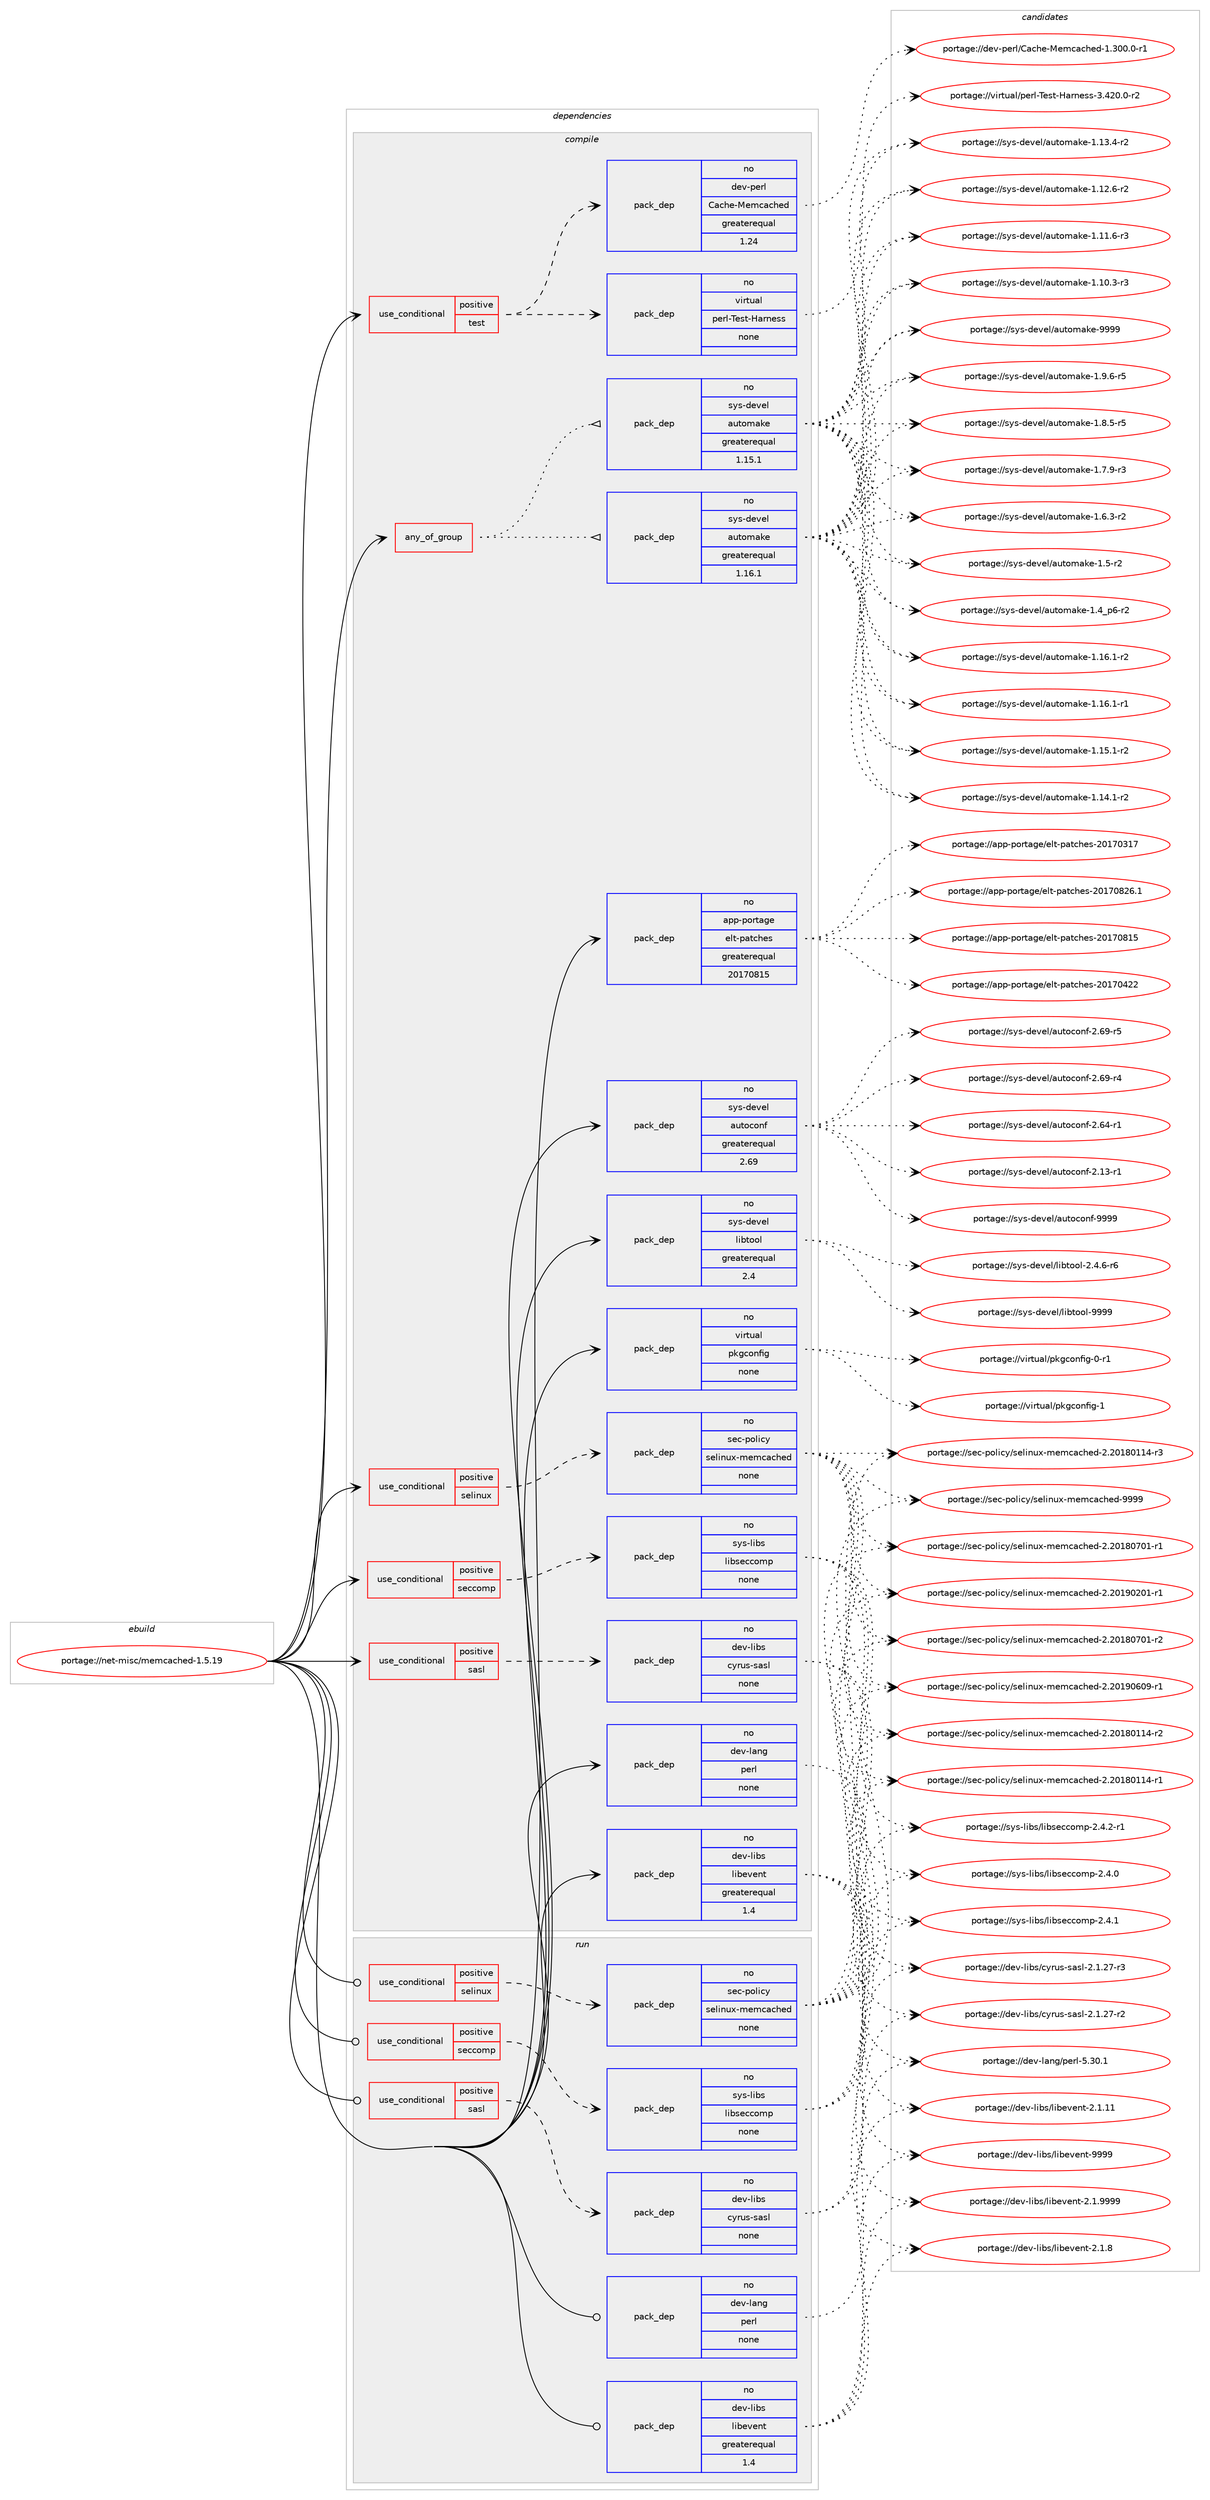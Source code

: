 digraph prolog {

# *************
# Graph options
# *************

newrank=true;
concentrate=true;
compound=true;
graph [rankdir=LR,fontname=Helvetica,fontsize=10,ranksep=1.5];#, ranksep=2.5, nodesep=0.2];
edge  [arrowhead=vee];
node  [fontname=Helvetica,fontsize=10];

# **********
# The ebuild
# **********

subgraph cluster_leftcol {
color=gray;
rank=same;
label=<<i>ebuild</i>>;
id [label="portage://net-misc/memcached-1.5.19", color=red, width=4, href="../net-misc/memcached-1.5.19.svg"];
}

# ****************
# The dependencies
# ****************

subgraph cluster_midcol {
color=gray;
label=<<i>dependencies</i>>;
subgraph cluster_compile {
fillcolor="#eeeeee";
style=filled;
label=<<i>compile</i>>;
subgraph any1880 {
dependency113198 [label=<<TABLE BORDER="0" CELLBORDER="1" CELLSPACING="0" CELLPADDING="4"><TR><TD CELLPADDING="10">any_of_group</TD></TR></TABLE>>, shape=none, color=red];subgraph pack88313 {
dependency113199 [label=<<TABLE BORDER="0" CELLBORDER="1" CELLSPACING="0" CELLPADDING="4" WIDTH="220"><TR><TD ROWSPAN="6" CELLPADDING="30">pack_dep</TD></TR><TR><TD WIDTH="110">no</TD></TR><TR><TD>sys-devel</TD></TR><TR><TD>automake</TD></TR><TR><TD>greaterequal</TD></TR><TR><TD>1.16.1</TD></TR></TABLE>>, shape=none, color=blue];
}
dependency113198:e -> dependency113199:w [weight=20,style="dotted",arrowhead="oinv"];
subgraph pack88314 {
dependency113200 [label=<<TABLE BORDER="0" CELLBORDER="1" CELLSPACING="0" CELLPADDING="4" WIDTH="220"><TR><TD ROWSPAN="6" CELLPADDING="30">pack_dep</TD></TR><TR><TD WIDTH="110">no</TD></TR><TR><TD>sys-devel</TD></TR><TR><TD>automake</TD></TR><TR><TD>greaterequal</TD></TR><TR><TD>1.15.1</TD></TR></TABLE>>, shape=none, color=blue];
}
dependency113198:e -> dependency113200:w [weight=20,style="dotted",arrowhead="oinv"];
}
id:e -> dependency113198:w [weight=20,style="solid",arrowhead="vee"];
subgraph cond22890 {
dependency113201 [label=<<TABLE BORDER="0" CELLBORDER="1" CELLSPACING="0" CELLPADDING="4"><TR><TD ROWSPAN="3" CELLPADDING="10">use_conditional</TD></TR><TR><TD>positive</TD></TR><TR><TD>sasl</TD></TR></TABLE>>, shape=none, color=red];
subgraph pack88315 {
dependency113202 [label=<<TABLE BORDER="0" CELLBORDER="1" CELLSPACING="0" CELLPADDING="4" WIDTH="220"><TR><TD ROWSPAN="6" CELLPADDING="30">pack_dep</TD></TR><TR><TD WIDTH="110">no</TD></TR><TR><TD>dev-libs</TD></TR><TR><TD>cyrus-sasl</TD></TR><TR><TD>none</TD></TR><TR><TD></TD></TR></TABLE>>, shape=none, color=blue];
}
dependency113201:e -> dependency113202:w [weight=20,style="dashed",arrowhead="vee"];
}
id:e -> dependency113201:w [weight=20,style="solid",arrowhead="vee"];
subgraph cond22891 {
dependency113203 [label=<<TABLE BORDER="0" CELLBORDER="1" CELLSPACING="0" CELLPADDING="4"><TR><TD ROWSPAN="3" CELLPADDING="10">use_conditional</TD></TR><TR><TD>positive</TD></TR><TR><TD>seccomp</TD></TR></TABLE>>, shape=none, color=red];
subgraph pack88316 {
dependency113204 [label=<<TABLE BORDER="0" CELLBORDER="1" CELLSPACING="0" CELLPADDING="4" WIDTH="220"><TR><TD ROWSPAN="6" CELLPADDING="30">pack_dep</TD></TR><TR><TD WIDTH="110">no</TD></TR><TR><TD>sys-libs</TD></TR><TR><TD>libseccomp</TD></TR><TR><TD>none</TD></TR><TR><TD></TD></TR></TABLE>>, shape=none, color=blue];
}
dependency113203:e -> dependency113204:w [weight=20,style="dashed",arrowhead="vee"];
}
id:e -> dependency113203:w [weight=20,style="solid",arrowhead="vee"];
subgraph cond22892 {
dependency113205 [label=<<TABLE BORDER="0" CELLBORDER="1" CELLSPACING="0" CELLPADDING="4"><TR><TD ROWSPAN="3" CELLPADDING="10">use_conditional</TD></TR><TR><TD>positive</TD></TR><TR><TD>selinux</TD></TR></TABLE>>, shape=none, color=red];
subgraph pack88317 {
dependency113206 [label=<<TABLE BORDER="0" CELLBORDER="1" CELLSPACING="0" CELLPADDING="4" WIDTH="220"><TR><TD ROWSPAN="6" CELLPADDING="30">pack_dep</TD></TR><TR><TD WIDTH="110">no</TD></TR><TR><TD>sec-policy</TD></TR><TR><TD>selinux-memcached</TD></TR><TR><TD>none</TD></TR><TR><TD></TD></TR></TABLE>>, shape=none, color=blue];
}
dependency113205:e -> dependency113206:w [weight=20,style="dashed",arrowhead="vee"];
}
id:e -> dependency113205:w [weight=20,style="solid",arrowhead="vee"];
subgraph cond22893 {
dependency113207 [label=<<TABLE BORDER="0" CELLBORDER="1" CELLSPACING="0" CELLPADDING="4"><TR><TD ROWSPAN="3" CELLPADDING="10">use_conditional</TD></TR><TR><TD>positive</TD></TR><TR><TD>test</TD></TR></TABLE>>, shape=none, color=red];
subgraph pack88318 {
dependency113208 [label=<<TABLE BORDER="0" CELLBORDER="1" CELLSPACING="0" CELLPADDING="4" WIDTH="220"><TR><TD ROWSPAN="6" CELLPADDING="30">pack_dep</TD></TR><TR><TD WIDTH="110">no</TD></TR><TR><TD>virtual</TD></TR><TR><TD>perl-Test-Harness</TD></TR><TR><TD>none</TD></TR><TR><TD></TD></TR></TABLE>>, shape=none, color=blue];
}
dependency113207:e -> dependency113208:w [weight=20,style="dashed",arrowhead="vee"];
subgraph pack88319 {
dependency113209 [label=<<TABLE BORDER="0" CELLBORDER="1" CELLSPACING="0" CELLPADDING="4" WIDTH="220"><TR><TD ROWSPAN="6" CELLPADDING="30">pack_dep</TD></TR><TR><TD WIDTH="110">no</TD></TR><TR><TD>dev-perl</TD></TR><TR><TD>Cache-Memcached</TD></TR><TR><TD>greaterequal</TD></TR><TR><TD>1.24</TD></TR></TABLE>>, shape=none, color=blue];
}
dependency113207:e -> dependency113209:w [weight=20,style="dashed",arrowhead="vee"];
}
id:e -> dependency113207:w [weight=20,style="solid",arrowhead="vee"];
subgraph pack88320 {
dependency113210 [label=<<TABLE BORDER="0" CELLBORDER="1" CELLSPACING="0" CELLPADDING="4" WIDTH="220"><TR><TD ROWSPAN="6" CELLPADDING="30">pack_dep</TD></TR><TR><TD WIDTH="110">no</TD></TR><TR><TD>app-portage</TD></TR><TR><TD>elt-patches</TD></TR><TR><TD>greaterequal</TD></TR><TR><TD>20170815</TD></TR></TABLE>>, shape=none, color=blue];
}
id:e -> dependency113210:w [weight=20,style="solid",arrowhead="vee"];
subgraph pack88321 {
dependency113211 [label=<<TABLE BORDER="0" CELLBORDER="1" CELLSPACING="0" CELLPADDING="4" WIDTH="220"><TR><TD ROWSPAN="6" CELLPADDING="30">pack_dep</TD></TR><TR><TD WIDTH="110">no</TD></TR><TR><TD>dev-lang</TD></TR><TR><TD>perl</TD></TR><TR><TD>none</TD></TR><TR><TD></TD></TR></TABLE>>, shape=none, color=blue];
}
id:e -> dependency113211:w [weight=20,style="solid",arrowhead="vee"];
subgraph pack88322 {
dependency113212 [label=<<TABLE BORDER="0" CELLBORDER="1" CELLSPACING="0" CELLPADDING="4" WIDTH="220"><TR><TD ROWSPAN="6" CELLPADDING="30">pack_dep</TD></TR><TR><TD WIDTH="110">no</TD></TR><TR><TD>dev-libs</TD></TR><TR><TD>libevent</TD></TR><TR><TD>greaterequal</TD></TR><TR><TD>1.4</TD></TR></TABLE>>, shape=none, color=blue];
}
id:e -> dependency113212:w [weight=20,style="solid",arrowhead="vee"];
subgraph pack88323 {
dependency113213 [label=<<TABLE BORDER="0" CELLBORDER="1" CELLSPACING="0" CELLPADDING="4" WIDTH="220"><TR><TD ROWSPAN="6" CELLPADDING="30">pack_dep</TD></TR><TR><TD WIDTH="110">no</TD></TR><TR><TD>sys-devel</TD></TR><TR><TD>autoconf</TD></TR><TR><TD>greaterequal</TD></TR><TR><TD>2.69</TD></TR></TABLE>>, shape=none, color=blue];
}
id:e -> dependency113213:w [weight=20,style="solid",arrowhead="vee"];
subgraph pack88324 {
dependency113214 [label=<<TABLE BORDER="0" CELLBORDER="1" CELLSPACING="0" CELLPADDING="4" WIDTH="220"><TR><TD ROWSPAN="6" CELLPADDING="30">pack_dep</TD></TR><TR><TD WIDTH="110">no</TD></TR><TR><TD>sys-devel</TD></TR><TR><TD>libtool</TD></TR><TR><TD>greaterequal</TD></TR><TR><TD>2.4</TD></TR></TABLE>>, shape=none, color=blue];
}
id:e -> dependency113214:w [weight=20,style="solid",arrowhead="vee"];
subgraph pack88325 {
dependency113215 [label=<<TABLE BORDER="0" CELLBORDER="1" CELLSPACING="0" CELLPADDING="4" WIDTH="220"><TR><TD ROWSPAN="6" CELLPADDING="30">pack_dep</TD></TR><TR><TD WIDTH="110">no</TD></TR><TR><TD>virtual</TD></TR><TR><TD>pkgconfig</TD></TR><TR><TD>none</TD></TR><TR><TD></TD></TR></TABLE>>, shape=none, color=blue];
}
id:e -> dependency113215:w [weight=20,style="solid",arrowhead="vee"];
}
subgraph cluster_compileandrun {
fillcolor="#eeeeee";
style=filled;
label=<<i>compile and run</i>>;
}
subgraph cluster_run {
fillcolor="#eeeeee";
style=filled;
label=<<i>run</i>>;
subgraph cond22894 {
dependency113216 [label=<<TABLE BORDER="0" CELLBORDER="1" CELLSPACING="0" CELLPADDING="4"><TR><TD ROWSPAN="3" CELLPADDING="10">use_conditional</TD></TR><TR><TD>positive</TD></TR><TR><TD>sasl</TD></TR></TABLE>>, shape=none, color=red];
subgraph pack88326 {
dependency113217 [label=<<TABLE BORDER="0" CELLBORDER="1" CELLSPACING="0" CELLPADDING="4" WIDTH="220"><TR><TD ROWSPAN="6" CELLPADDING="30">pack_dep</TD></TR><TR><TD WIDTH="110">no</TD></TR><TR><TD>dev-libs</TD></TR><TR><TD>cyrus-sasl</TD></TR><TR><TD>none</TD></TR><TR><TD></TD></TR></TABLE>>, shape=none, color=blue];
}
dependency113216:e -> dependency113217:w [weight=20,style="dashed",arrowhead="vee"];
}
id:e -> dependency113216:w [weight=20,style="solid",arrowhead="odot"];
subgraph cond22895 {
dependency113218 [label=<<TABLE BORDER="0" CELLBORDER="1" CELLSPACING="0" CELLPADDING="4"><TR><TD ROWSPAN="3" CELLPADDING="10">use_conditional</TD></TR><TR><TD>positive</TD></TR><TR><TD>seccomp</TD></TR></TABLE>>, shape=none, color=red];
subgraph pack88327 {
dependency113219 [label=<<TABLE BORDER="0" CELLBORDER="1" CELLSPACING="0" CELLPADDING="4" WIDTH="220"><TR><TD ROWSPAN="6" CELLPADDING="30">pack_dep</TD></TR><TR><TD WIDTH="110">no</TD></TR><TR><TD>sys-libs</TD></TR><TR><TD>libseccomp</TD></TR><TR><TD>none</TD></TR><TR><TD></TD></TR></TABLE>>, shape=none, color=blue];
}
dependency113218:e -> dependency113219:w [weight=20,style="dashed",arrowhead="vee"];
}
id:e -> dependency113218:w [weight=20,style="solid",arrowhead="odot"];
subgraph cond22896 {
dependency113220 [label=<<TABLE BORDER="0" CELLBORDER="1" CELLSPACING="0" CELLPADDING="4"><TR><TD ROWSPAN="3" CELLPADDING="10">use_conditional</TD></TR><TR><TD>positive</TD></TR><TR><TD>selinux</TD></TR></TABLE>>, shape=none, color=red];
subgraph pack88328 {
dependency113221 [label=<<TABLE BORDER="0" CELLBORDER="1" CELLSPACING="0" CELLPADDING="4" WIDTH="220"><TR><TD ROWSPAN="6" CELLPADDING="30">pack_dep</TD></TR><TR><TD WIDTH="110">no</TD></TR><TR><TD>sec-policy</TD></TR><TR><TD>selinux-memcached</TD></TR><TR><TD>none</TD></TR><TR><TD></TD></TR></TABLE>>, shape=none, color=blue];
}
dependency113220:e -> dependency113221:w [weight=20,style="dashed",arrowhead="vee"];
}
id:e -> dependency113220:w [weight=20,style="solid",arrowhead="odot"];
subgraph pack88329 {
dependency113222 [label=<<TABLE BORDER="0" CELLBORDER="1" CELLSPACING="0" CELLPADDING="4" WIDTH="220"><TR><TD ROWSPAN="6" CELLPADDING="30">pack_dep</TD></TR><TR><TD WIDTH="110">no</TD></TR><TR><TD>dev-lang</TD></TR><TR><TD>perl</TD></TR><TR><TD>none</TD></TR><TR><TD></TD></TR></TABLE>>, shape=none, color=blue];
}
id:e -> dependency113222:w [weight=20,style="solid",arrowhead="odot"];
subgraph pack88330 {
dependency113223 [label=<<TABLE BORDER="0" CELLBORDER="1" CELLSPACING="0" CELLPADDING="4" WIDTH="220"><TR><TD ROWSPAN="6" CELLPADDING="30">pack_dep</TD></TR><TR><TD WIDTH="110">no</TD></TR><TR><TD>dev-libs</TD></TR><TR><TD>libevent</TD></TR><TR><TD>greaterequal</TD></TR><TR><TD>1.4</TD></TR></TABLE>>, shape=none, color=blue];
}
id:e -> dependency113223:w [weight=20,style="solid",arrowhead="odot"];
}
}

# **************
# The candidates
# **************

subgraph cluster_choices {
rank=same;
color=gray;
label=<<i>candidates</i>>;

subgraph choice88313 {
color=black;
nodesep=1;
choice115121115451001011181011084797117116111109971071014557575757 [label="portage://sys-devel/automake-9999", color=red, width=4,href="../sys-devel/automake-9999.svg"];
choice115121115451001011181011084797117116111109971071014549465746544511453 [label="portage://sys-devel/automake-1.9.6-r5", color=red, width=4,href="../sys-devel/automake-1.9.6-r5.svg"];
choice115121115451001011181011084797117116111109971071014549465646534511453 [label="portage://sys-devel/automake-1.8.5-r5", color=red, width=4,href="../sys-devel/automake-1.8.5-r5.svg"];
choice115121115451001011181011084797117116111109971071014549465546574511451 [label="portage://sys-devel/automake-1.7.9-r3", color=red, width=4,href="../sys-devel/automake-1.7.9-r3.svg"];
choice115121115451001011181011084797117116111109971071014549465446514511450 [label="portage://sys-devel/automake-1.6.3-r2", color=red, width=4,href="../sys-devel/automake-1.6.3-r2.svg"];
choice11512111545100101118101108479711711611110997107101454946534511450 [label="portage://sys-devel/automake-1.5-r2", color=red, width=4,href="../sys-devel/automake-1.5-r2.svg"];
choice115121115451001011181011084797117116111109971071014549465295112544511450 [label="portage://sys-devel/automake-1.4_p6-r2", color=red, width=4,href="../sys-devel/automake-1.4_p6-r2.svg"];
choice11512111545100101118101108479711711611110997107101454946495446494511450 [label="portage://sys-devel/automake-1.16.1-r2", color=red, width=4,href="../sys-devel/automake-1.16.1-r2.svg"];
choice11512111545100101118101108479711711611110997107101454946495446494511449 [label="portage://sys-devel/automake-1.16.1-r1", color=red, width=4,href="../sys-devel/automake-1.16.1-r1.svg"];
choice11512111545100101118101108479711711611110997107101454946495346494511450 [label="portage://sys-devel/automake-1.15.1-r2", color=red, width=4,href="../sys-devel/automake-1.15.1-r2.svg"];
choice11512111545100101118101108479711711611110997107101454946495246494511450 [label="portage://sys-devel/automake-1.14.1-r2", color=red, width=4,href="../sys-devel/automake-1.14.1-r2.svg"];
choice11512111545100101118101108479711711611110997107101454946495146524511450 [label="portage://sys-devel/automake-1.13.4-r2", color=red, width=4,href="../sys-devel/automake-1.13.4-r2.svg"];
choice11512111545100101118101108479711711611110997107101454946495046544511450 [label="portage://sys-devel/automake-1.12.6-r2", color=red, width=4,href="../sys-devel/automake-1.12.6-r2.svg"];
choice11512111545100101118101108479711711611110997107101454946494946544511451 [label="portage://sys-devel/automake-1.11.6-r3", color=red, width=4,href="../sys-devel/automake-1.11.6-r3.svg"];
choice11512111545100101118101108479711711611110997107101454946494846514511451 [label="portage://sys-devel/automake-1.10.3-r3", color=red, width=4,href="../sys-devel/automake-1.10.3-r3.svg"];
dependency113199:e -> choice115121115451001011181011084797117116111109971071014557575757:w [style=dotted,weight="100"];
dependency113199:e -> choice115121115451001011181011084797117116111109971071014549465746544511453:w [style=dotted,weight="100"];
dependency113199:e -> choice115121115451001011181011084797117116111109971071014549465646534511453:w [style=dotted,weight="100"];
dependency113199:e -> choice115121115451001011181011084797117116111109971071014549465546574511451:w [style=dotted,weight="100"];
dependency113199:e -> choice115121115451001011181011084797117116111109971071014549465446514511450:w [style=dotted,weight="100"];
dependency113199:e -> choice11512111545100101118101108479711711611110997107101454946534511450:w [style=dotted,weight="100"];
dependency113199:e -> choice115121115451001011181011084797117116111109971071014549465295112544511450:w [style=dotted,weight="100"];
dependency113199:e -> choice11512111545100101118101108479711711611110997107101454946495446494511450:w [style=dotted,weight="100"];
dependency113199:e -> choice11512111545100101118101108479711711611110997107101454946495446494511449:w [style=dotted,weight="100"];
dependency113199:e -> choice11512111545100101118101108479711711611110997107101454946495346494511450:w [style=dotted,weight="100"];
dependency113199:e -> choice11512111545100101118101108479711711611110997107101454946495246494511450:w [style=dotted,weight="100"];
dependency113199:e -> choice11512111545100101118101108479711711611110997107101454946495146524511450:w [style=dotted,weight="100"];
dependency113199:e -> choice11512111545100101118101108479711711611110997107101454946495046544511450:w [style=dotted,weight="100"];
dependency113199:e -> choice11512111545100101118101108479711711611110997107101454946494946544511451:w [style=dotted,weight="100"];
dependency113199:e -> choice11512111545100101118101108479711711611110997107101454946494846514511451:w [style=dotted,weight="100"];
}
subgraph choice88314 {
color=black;
nodesep=1;
choice115121115451001011181011084797117116111109971071014557575757 [label="portage://sys-devel/automake-9999", color=red, width=4,href="../sys-devel/automake-9999.svg"];
choice115121115451001011181011084797117116111109971071014549465746544511453 [label="portage://sys-devel/automake-1.9.6-r5", color=red, width=4,href="../sys-devel/automake-1.9.6-r5.svg"];
choice115121115451001011181011084797117116111109971071014549465646534511453 [label="portage://sys-devel/automake-1.8.5-r5", color=red, width=4,href="../sys-devel/automake-1.8.5-r5.svg"];
choice115121115451001011181011084797117116111109971071014549465546574511451 [label="portage://sys-devel/automake-1.7.9-r3", color=red, width=4,href="../sys-devel/automake-1.7.9-r3.svg"];
choice115121115451001011181011084797117116111109971071014549465446514511450 [label="portage://sys-devel/automake-1.6.3-r2", color=red, width=4,href="../sys-devel/automake-1.6.3-r2.svg"];
choice11512111545100101118101108479711711611110997107101454946534511450 [label="portage://sys-devel/automake-1.5-r2", color=red, width=4,href="../sys-devel/automake-1.5-r2.svg"];
choice115121115451001011181011084797117116111109971071014549465295112544511450 [label="portage://sys-devel/automake-1.4_p6-r2", color=red, width=4,href="../sys-devel/automake-1.4_p6-r2.svg"];
choice11512111545100101118101108479711711611110997107101454946495446494511450 [label="portage://sys-devel/automake-1.16.1-r2", color=red, width=4,href="../sys-devel/automake-1.16.1-r2.svg"];
choice11512111545100101118101108479711711611110997107101454946495446494511449 [label="portage://sys-devel/automake-1.16.1-r1", color=red, width=4,href="../sys-devel/automake-1.16.1-r1.svg"];
choice11512111545100101118101108479711711611110997107101454946495346494511450 [label="portage://sys-devel/automake-1.15.1-r2", color=red, width=4,href="../sys-devel/automake-1.15.1-r2.svg"];
choice11512111545100101118101108479711711611110997107101454946495246494511450 [label="portage://sys-devel/automake-1.14.1-r2", color=red, width=4,href="../sys-devel/automake-1.14.1-r2.svg"];
choice11512111545100101118101108479711711611110997107101454946495146524511450 [label="portage://sys-devel/automake-1.13.4-r2", color=red, width=4,href="../sys-devel/automake-1.13.4-r2.svg"];
choice11512111545100101118101108479711711611110997107101454946495046544511450 [label="portage://sys-devel/automake-1.12.6-r2", color=red, width=4,href="../sys-devel/automake-1.12.6-r2.svg"];
choice11512111545100101118101108479711711611110997107101454946494946544511451 [label="portage://sys-devel/automake-1.11.6-r3", color=red, width=4,href="../sys-devel/automake-1.11.6-r3.svg"];
choice11512111545100101118101108479711711611110997107101454946494846514511451 [label="portage://sys-devel/automake-1.10.3-r3", color=red, width=4,href="../sys-devel/automake-1.10.3-r3.svg"];
dependency113200:e -> choice115121115451001011181011084797117116111109971071014557575757:w [style=dotted,weight="100"];
dependency113200:e -> choice115121115451001011181011084797117116111109971071014549465746544511453:w [style=dotted,weight="100"];
dependency113200:e -> choice115121115451001011181011084797117116111109971071014549465646534511453:w [style=dotted,weight="100"];
dependency113200:e -> choice115121115451001011181011084797117116111109971071014549465546574511451:w [style=dotted,weight="100"];
dependency113200:e -> choice115121115451001011181011084797117116111109971071014549465446514511450:w [style=dotted,weight="100"];
dependency113200:e -> choice11512111545100101118101108479711711611110997107101454946534511450:w [style=dotted,weight="100"];
dependency113200:e -> choice115121115451001011181011084797117116111109971071014549465295112544511450:w [style=dotted,weight="100"];
dependency113200:e -> choice11512111545100101118101108479711711611110997107101454946495446494511450:w [style=dotted,weight="100"];
dependency113200:e -> choice11512111545100101118101108479711711611110997107101454946495446494511449:w [style=dotted,weight="100"];
dependency113200:e -> choice11512111545100101118101108479711711611110997107101454946495346494511450:w [style=dotted,weight="100"];
dependency113200:e -> choice11512111545100101118101108479711711611110997107101454946495246494511450:w [style=dotted,weight="100"];
dependency113200:e -> choice11512111545100101118101108479711711611110997107101454946495146524511450:w [style=dotted,weight="100"];
dependency113200:e -> choice11512111545100101118101108479711711611110997107101454946495046544511450:w [style=dotted,weight="100"];
dependency113200:e -> choice11512111545100101118101108479711711611110997107101454946494946544511451:w [style=dotted,weight="100"];
dependency113200:e -> choice11512111545100101118101108479711711611110997107101454946494846514511451:w [style=dotted,weight="100"];
}
subgraph choice88315 {
color=black;
nodesep=1;
choice100101118451081059811547991211141171154511597115108455046494650554511451 [label="portage://dev-libs/cyrus-sasl-2.1.27-r3", color=red, width=4,href="../dev-libs/cyrus-sasl-2.1.27-r3.svg"];
choice100101118451081059811547991211141171154511597115108455046494650554511450 [label="portage://dev-libs/cyrus-sasl-2.1.27-r2", color=red, width=4,href="../dev-libs/cyrus-sasl-2.1.27-r2.svg"];
dependency113202:e -> choice100101118451081059811547991211141171154511597115108455046494650554511451:w [style=dotted,weight="100"];
dependency113202:e -> choice100101118451081059811547991211141171154511597115108455046494650554511450:w [style=dotted,weight="100"];
}
subgraph choice88316 {
color=black;
nodesep=1;
choice1151211154510810598115471081059811510199991111091124550465246504511449 [label="portage://sys-libs/libseccomp-2.4.2-r1", color=red, width=4,href="../sys-libs/libseccomp-2.4.2-r1.svg"];
choice115121115451081059811547108105981151019999111109112455046524649 [label="portage://sys-libs/libseccomp-2.4.1", color=red, width=4,href="../sys-libs/libseccomp-2.4.1.svg"];
choice115121115451081059811547108105981151019999111109112455046524648 [label="portage://sys-libs/libseccomp-2.4.0", color=red, width=4,href="../sys-libs/libseccomp-2.4.0.svg"];
dependency113204:e -> choice1151211154510810598115471081059811510199991111091124550465246504511449:w [style=dotted,weight="100"];
dependency113204:e -> choice115121115451081059811547108105981151019999111109112455046524649:w [style=dotted,weight="100"];
dependency113204:e -> choice115121115451081059811547108105981151019999111109112455046524648:w [style=dotted,weight="100"];
}
subgraph choice88317 {
color=black;
nodesep=1;
choice11510199451121111081059912147115101108105110117120451091011099997991041011004557575757 [label="portage://sec-policy/selinux-memcached-9999", color=red, width=4,href="../sec-policy/selinux-memcached-9999.svg"];
choice115101994511211110810599121471151011081051101171204510910110999979910410110045504650484957485448574511449 [label="portage://sec-policy/selinux-memcached-2.20190609-r1", color=red, width=4,href="../sec-policy/selinux-memcached-2.20190609-r1.svg"];
choice115101994511211110810599121471151011081051101171204510910110999979910410110045504650484957485048494511449 [label="portage://sec-policy/selinux-memcached-2.20190201-r1", color=red, width=4,href="../sec-policy/selinux-memcached-2.20190201-r1.svg"];
choice115101994511211110810599121471151011081051101171204510910110999979910410110045504650484956485548494511450 [label="portage://sec-policy/selinux-memcached-2.20180701-r2", color=red, width=4,href="../sec-policy/selinux-memcached-2.20180701-r2.svg"];
choice115101994511211110810599121471151011081051101171204510910110999979910410110045504650484956485548494511449 [label="portage://sec-policy/selinux-memcached-2.20180701-r1", color=red, width=4,href="../sec-policy/selinux-memcached-2.20180701-r1.svg"];
choice115101994511211110810599121471151011081051101171204510910110999979910410110045504650484956484949524511451 [label="portage://sec-policy/selinux-memcached-2.20180114-r3", color=red, width=4,href="../sec-policy/selinux-memcached-2.20180114-r3.svg"];
choice115101994511211110810599121471151011081051101171204510910110999979910410110045504650484956484949524511450 [label="portage://sec-policy/selinux-memcached-2.20180114-r2", color=red, width=4,href="../sec-policy/selinux-memcached-2.20180114-r2.svg"];
choice115101994511211110810599121471151011081051101171204510910110999979910410110045504650484956484949524511449 [label="portage://sec-policy/selinux-memcached-2.20180114-r1", color=red, width=4,href="../sec-policy/selinux-memcached-2.20180114-r1.svg"];
dependency113206:e -> choice11510199451121111081059912147115101108105110117120451091011099997991041011004557575757:w [style=dotted,weight="100"];
dependency113206:e -> choice115101994511211110810599121471151011081051101171204510910110999979910410110045504650484957485448574511449:w [style=dotted,weight="100"];
dependency113206:e -> choice115101994511211110810599121471151011081051101171204510910110999979910410110045504650484957485048494511449:w [style=dotted,weight="100"];
dependency113206:e -> choice115101994511211110810599121471151011081051101171204510910110999979910410110045504650484956485548494511450:w [style=dotted,weight="100"];
dependency113206:e -> choice115101994511211110810599121471151011081051101171204510910110999979910410110045504650484956485548494511449:w [style=dotted,weight="100"];
dependency113206:e -> choice115101994511211110810599121471151011081051101171204510910110999979910410110045504650484956484949524511451:w [style=dotted,weight="100"];
dependency113206:e -> choice115101994511211110810599121471151011081051101171204510910110999979910410110045504650484956484949524511450:w [style=dotted,weight="100"];
dependency113206:e -> choice115101994511211110810599121471151011081051101171204510910110999979910410110045504650484956484949524511449:w [style=dotted,weight="100"];
}
subgraph choice88318 {
color=black;
nodesep=1;
choice1181051141161179710847112101114108458410111511645729711411010111511545514652504846484511450 [label="portage://virtual/perl-Test-Harness-3.420.0-r2", color=red, width=4,href="../virtual/perl-Test-Harness-3.420.0-r2.svg"];
dependency113208:e -> choice1181051141161179710847112101114108458410111511645729711411010111511545514652504846484511450:w [style=dotted,weight="100"];
}
subgraph choice88319 {
color=black;
nodesep=1;
choice1001011184511210111410847679799104101457710110999979910410110045494651484846484511449 [label="portage://dev-perl/Cache-Memcached-1.300.0-r1", color=red, width=4,href="../dev-perl/Cache-Memcached-1.300.0-r1.svg"];
dependency113209:e -> choice1001011184511210111410847679799104101457710110999979910410110045494651484846484511449:w [style=dotted,weight="100"];
}
subgraph choice88320 {
color=black;
nodesep=1;
choice971121124511211111411697103101471011081164511297116991041011154550484955485650544649 [label="portage://app-portage/elt-patches-20170826.1", color=red, width=4,href="../app-portage/elt-patches-20170826.1.svg"];
choice97112112451121111141169710310147101108116451129711699104101115455048495548564953 [label="portage://app-portage/elt-patches-20170815", color=red, width=4,href="../app-portage/elt-patches-20170815.svg"];
choice97112112451121111141169710310147101108116451129711699104101115455048495548525050 [label="portage://app-portage/elt-patches-20170422", color=red, width=4,href="../app-portage/elt-patches-20170422.svg"];
choice97112112451121111141169710310147101108116451129711699104101115455048495548514955 [label="portage://app-portage/elt-patches-20170317", color=red, width=4,href="../app-portage/elt-patches-20170317.svg"];
dependency113210:e -> choice971121124511211111411697103101471011081164511297116991041011154550484955485650544649:w [style=dotted,weight="100"];
dependency113210:e -> choice97112112451121111141169710310147101108116451129711699104101115455048495548564953:w [style=dotted,weight="100"];
dependency113210:e -> choice97112112451121111141169710310147101108116451129711699104101115455048495548525050:w [style=dotted,weight="100"];
dependency113210:e -> choice97112112451121111141169710310147101108116451129711699104101115455048495548514955:w [style=dotted,weight="100"];
}
subgraph choice88321 {
color=black;
nodesep=1;
choice10010111845108971101034711210111410845534651484649 [label="portage://dev-lang/perl-5.30.1", color=red, width=4,href="../dev-lang/perl-5.30.1.svg"];
dependency113211:e -> choice10010111845108971101034711210111410845534651484649:w [style=dotted,weight="100"];
}
subgraph choice88322 {
color=black;
nodesep=1;
choice100101118451081059811547108105981011181011101164557575757 [label="portage://dev-libs/libevent-9999", color=red, width=4,href="../dev-libs/libevent-9999.svg"];
choice10010111845108105981154710810598101118101110116455046494657575757 [label="portage://dev-libs/libevent-2.1.9999", color=red, width=4,href="../dev-libs/libevent-2.1.9999.svg"];
choice10010111845108105981154710810598101118101110116455046494656 [label="portage://dev-libs/libevent-2.1.8", color=red, width=4,href="../dev-libs/libevent-2.1.8.svg"];
choice1001011184510810598115471081059810111810111011645504649464949 [label="portage://dev-libs/libevent-2.1.11", color=red, width=4,href="../dev-libs/libevent-2.1.11.svg"];
dependency113212:e -> choice100101118451081059811547108105981011181011101164557575757:w [style=dotted,weight="100"];
dependency113212:e -> choice10010111845108105981154710810598101118101110116455046494657575757:w [style=dotted,weight="100"];
dependency113212:e -> choice10010111845108105981154710810598101118101110116455046494656:w [style=dotted,weight="100"];
dependency113212:e -> choice1001011184510810598115471081059810111810111011645504649464949:w [style=dotted,weight="100"];
}
subgraph choice88323 {
color=black;
nodesep=1;
choice115121115451001011181011084797117116111991111101024557575757 [label="portage://sys-devel/autoconf-9999", color=red, width=4,href="../sys-devel/autoconf-9999.svg"];
choice1151211154510010111810110847971171161119911111010245504654574511453 [label="portage://sys-devel/autoconf-2.69-r5", color=red, width=4,href="../sys-devel/autoconf-2.69-r5.svg"];
choice1151211154510010111810110847971171161119911111010245504654574511452 [label="portage://sys-devel/autoconf-2.69-r4", color=red, width=4,href="../sys-devel/autoconf-2.69-r4.svg"];
choice1151211154510010111810110847971171161119911111010245504654524511449 [label="portage://sys-devel/autoconf-2.64-r1", color=red, width=4,href="../sys-devel/autoconf-2.64-r1.svg"];
choice1151211154510010111810110847971171161119911111010245504649514511449 [label="portage://sys-devel/autoconf-2.13-r1", color=red, width=4,href="../sys-devel/autoconf-2.13-r1.svg"];
dependency113213:e -> choice115121115451001011181011084797117116111991111101024557575757:w [style=dotted,weight="100"];
dependency113213:e -> choice1151211154510010111810110847971171161119911111010245504654574511453:w [style=dotted,weight="100"];
dependency113213:e -> choice1151211154510010111810110847971171161119911111010245504654574511452:w [style=dotted,weight="100"];
dependency113213:e -> choice1151211154510010111810110847971171161119911111010245504654524511449:w [style=dotted,weight="100"];
dependency113213:e -> choice1151211154510010111810110847971171161119911111010245504649514511449:w [style=dotted,weight="100"];
}
subgraph choice88324 {
color=black;
nodesep=1;
choice1151211154510010111810110847108105981161111111084557575757 [label="portage://sys-devel/libtool-9999", color=red, width=4,href="../sys-devel/libtool-9999.svg"];
choice1151211154510010111810110847108105981161111111084550465246544511454 [label="portage://sys-devel/libtool-2.4.6-r6", color=red, width=4,href="../sys-devel/libtool-2.4.6-r6.svg"];
dependency113214:e -> choice1151211154510010111810110847108105981161111111084557575757:w [style=dotted,weight="100"];
dependency113214:e -> choice1151211154510010111810110847108105981161111111084550465246544511454:w [style=dotted,weight="100"];
}
subgraph choice88325 {
color=black;
nodesep=1;
choice1181051141161179710847112107103991111101021051034549 [label="portage://virtual/pkgconfig-1", color=red, width=4,href="../virtual/pkgconfig-1.svg"];
choice11810511411611797108471121071039911111010210510345484511449 [label="portage://virtual/pkgconfig-0-r1", color=red, width=4,href="../virtual/pkgconfig-0-r1.svg"];
dependency113215:e -> choice1181051141161179710847112107103991111101021051034549:w [style=dotted,weight="100"];
dependency113215:e -> choice11810511411611797108471121071039911111010210510345484511449:w [style=dotted,weight="100"];
}
subgraph choice88326 {
color=black;
nodesep=1;
choice100101118451081059811547991211141171154511597115108455046494650554511451 [label="portage://dev-libs/cyrus-sasl-2.1.27-r3", color=red, width=4,href="../dev-libs/cyrus-sasl-2.1.27-r3.svg"];
choice100101118451081059811547991211141171154511597115108455046494650554511450 [label="portage://dev-libs/cyrus-sasl-2.1.27-r2", color=red, width=4,href="../dev-libs/cyrus-sasl-2.1.27-r2.svg"];
dependency113217:e -> choice100101118451081059811547991211141171154511597115108455046494650554511451:w [style=dotted,weight="100"];
dependency113217:e -> choice100101118451081059811547991211141171154511597115108455046494650554511450:w [style=dotted,weight="100"];
}
subgraph choice88327 {
color=black;
nodesep=1;
choice1151211154510810598115471081059811510199991111091124550465246504511449 [label="portage://sys-libs/libseccomp-2.4.2-r1", color=red, width=4,href="../sys-libs/libseccomp-2.4.2-r1.svg"];
choice115121115451081059811547108105981151019999111109112455046524649 [label="portage://sys-libs/libseccomp-2.4.1", color=red, width=4,href="../sys-libs/libseccomp-2.4.1.svg"];
choice115121115451081059811547108105981151019999111109112455046524648 [label="portage://sys-libs/libseccomp-2.4.0", color=red, width=4,href="../sys-libs/libseccomp-2.4.0.svg"];
dependency113219:e -> choice1151211154510810598115471081059811510199991111091124550465246504511449:w [style=dotted,weight="100"];
dependency113219:e -> choice115121115451081059811547108105981151019999111109112455046524649:w [style=dotted,weight="100"];
dependency113219:e -> choice115121115451081059811547108105981151019999111109112455046524648:w [style=dotted,weight="100"];
}
subgraph choice88328 {
color=black;
nodesep=1;
choice11510199451121111081059912147115101108105110117120451091011099997991041011004557575757 [label="portage://sec-policy/selinux-memcached-9999", color=red, width=4,href="../sec-policy/selinux-memcached-9999.svg"];
choice115101994511211110810599121471151011081051101171204510910110999979910410110045504650484957485448574511449 [label="portage://sec-policy/selinux-memcached-2.20190609-r1", color=red, width=4,href="../sec-policy/selinux-memcached-2.20190609-r1.svg"];
choice115101994511211110810599121471151011081051101171204510910110999979910410110045504650484957485048494511449 [label="portage://sec-policy/selinux-memcached-2.20190201-r1", color=red, width=4,href="../sec-policy/selinux-memcached-2.20190201-r1.svg"];
choice115101994511211110810599121471151011081051101171204510910110999979910410110045504650484956485548494511450 [label="portage://sec-policy/selinux-memcached-2.20180701-r2", color=red, width=4,href="../sec-policy/selinux-memcached-2.20180701-r2.svg"];
choice115101994511211110810599121471151011081051101171204510910110999979910410110045504650484956485548494511449 [label="portage://sec-policy/selinux-memcached-2.20180701-r1", color=red, width=4,href="../sec-policy/selinux-memcached-2.20180701-r1.svg"];
choice115101994511211110810599121471151011081051101171204510910110999979910410110045504650484956484949524511451 [label="portage://sec-policy/selinux-memcached-2.20180114-r3", color=red, width=4,href="../sec-policy/selinux-memcached-2.20180114-r3.svg"];
choice115101994511211110810599121471151011081051101171204510910110999979910410110045504650484956484949524511450 [label="portage://sec-policy/selinux-memcached-2.20180114-r2", color=red, width=4,href="../sec-policy/selinux-memcached-2.20180114-r2.svg"];
choice115101994511211110810599121471151011081051101171204510910110999979910410110045504650484956484949524511449 [label="portage://sec-policy/selinux-memcached-2.20180114-r1", color=red, width=4,href="../sec-policy/selinux-memcached-2.20180114-r1.svg"];
dependency113221:e -> choice11510199451121111081059912147115101108105110117120451091011099997991041011004557575757:w [style=dotted,weight="100"];
dependency113221:e -> choice115101994511211110810599121471151011081051101171204510910110999979910410110045504650484957485448574511449:w [style=dotted,weight="100"];
dependency113221:e -> choice115101994511211110810599121471151011081051101171204510910110999979910410110045504650484957485048494511449:w [style=dotted,weight="100"];
dependency113221:e -> choice115101994511211110810599121471151011081051101171204510910110999979910410110045504650484956485548494511450:w [style=dotted,weight="100"];
dependency113221:e -> choice115101994511211110810599121471151011081051101171204510910110999979910410110045504650484956485548494511449:w [style=dotted,weight="100"];
dependency113221:e -> choice115101994511211110810599121471151011081051101171204510910110999979910410110045504650484956484949524511451:w [style=dotted,weight="100"];
dependency113221:e -> choice115101994511211110810599121471151011081051101171204510910110999979910410110045504650484956484949524511450:w [style=dotted,weight="100"];
dependency113221:e -> choice115101994511211110810599121471151011081051101171204510910110999979910410110045504650484956484949524511449:w [style=dotted,weight="100"];
}
subgraph choice88329 {
color=black;
nodesep=1;
choice10010111845108971101034711210111410845534651484649 [label="portage://dev-lang/perl-5.30.1", color=red, width=4,href="../dev-lang/perl-5.30.1.svg"];
dependency113222:e -> choice10010111845108971101034711210111410845534651484649:w [style=dotted,weight="100"];
}
subgraph choice88330 {
color=black;
nodesep=1;
choice100101118451081059811547108105981011181011101164557575757 [label="portage://dev-libs/libevent-9999", color=red, width=4,href="../dev-libs/libevent-9999.svg"];
choice10010111845108105981154710810598101118101110116455046494657575757 [label="portage://dev-libs/libevent-2.1.9999", color=red, width=4,href="../dev-libs/libevent-2.1.9999.svg"];
choice10010111845108105981154710810598101118101110116455046494656 [label="portage://dev-libs/libevent-2.1.8", color=red, width=4,href="../dev-libs/libevent-2.1.8.svg"];
choice1001011184510810598115471081059810111810111011645504649464949 [label="portage://dev-libs/libevent-2.1.11", color=red, width=4,href="../dev-libs/libevent-2.1.11.svg"];
dependency113223:e -> choice100101118451081059811547108105981011181011101164557575757:w [style=dotted,weight="100"];
dependency113223:e -> choice10010111845108105981154710810598101118101110116455046494657575757:w [style=dotted,weight="100"];
dependency113223:e -> choice10010111845108105981154710810598101118101110116455046494656:w [style=dotted,weight="100"];
dependency113223:e -> choice1001011184510810598115471081059810111810111011645504649464949:w [style=dotted,weight="100"];
}
}

}
